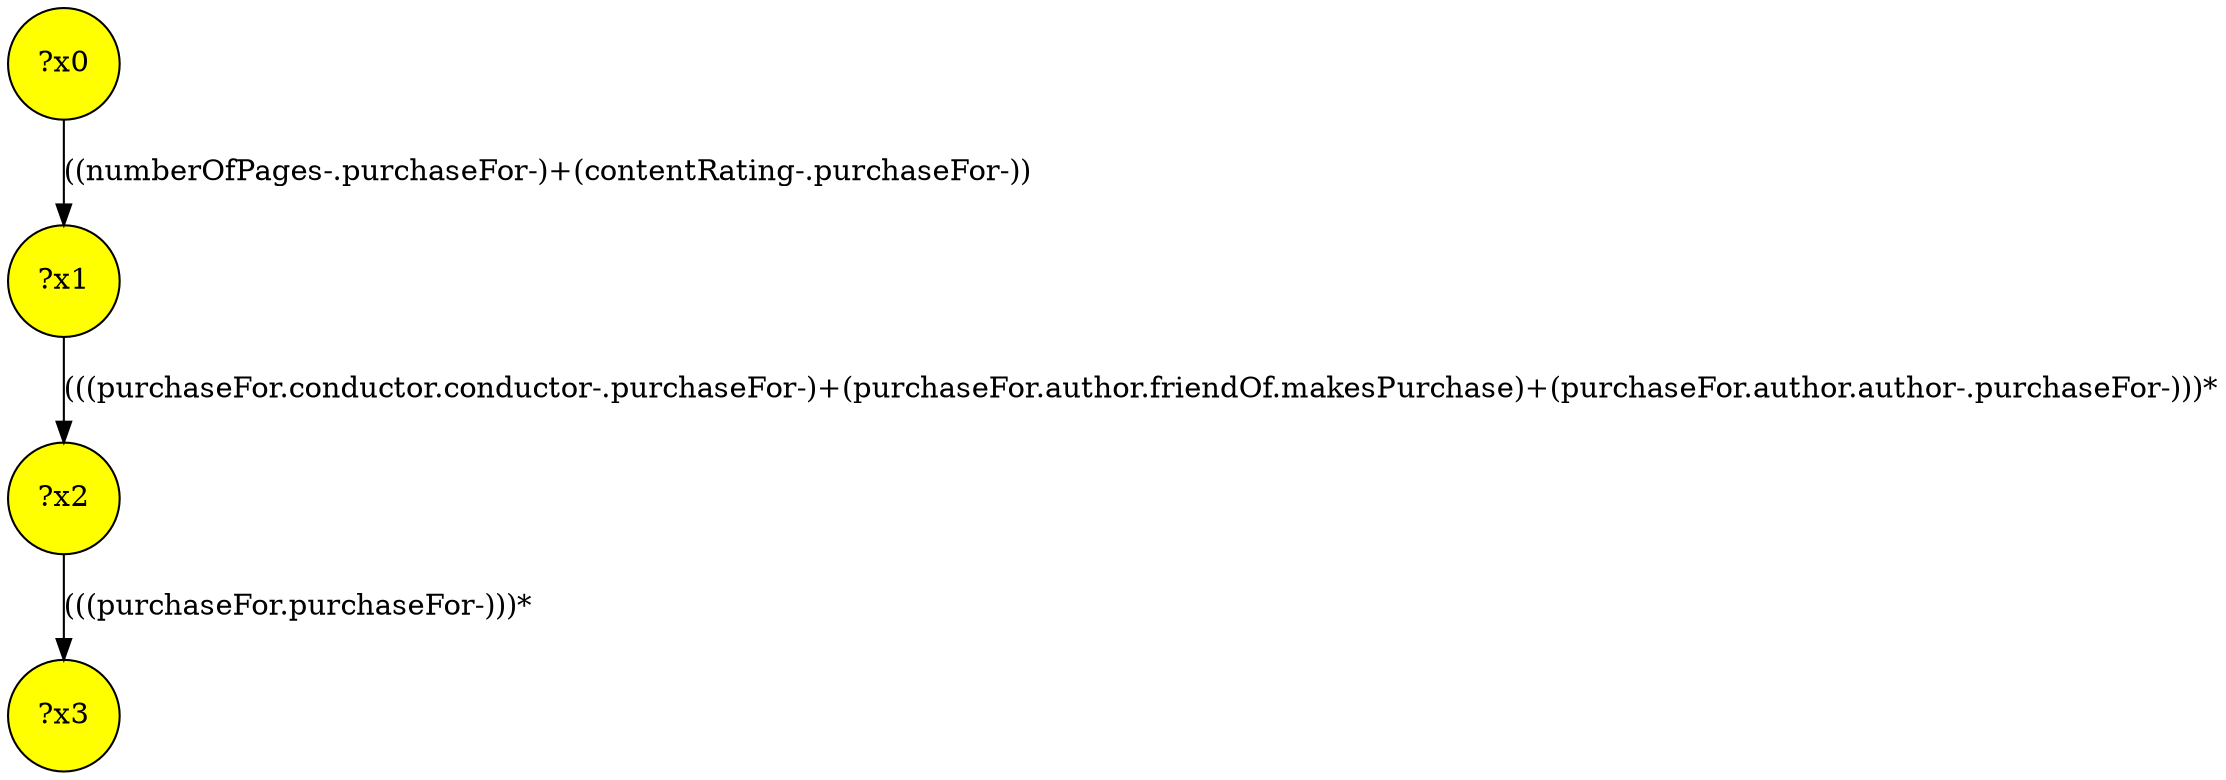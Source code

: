 digraph g {
	x1 [fillcolor="yellow", style="filled," shape=circle, label="?x1"];
	x0 [fillcolor="yellow", style="filled," shape=circle, label="?x0"];
	x2 [fillcolor="yellow", style="filled," shape=circle, label="?x2"];
	x3 [fillcolor="yellow", style="filled," shape=circle, label="?x3"];
	x0 -> x1 [label="((numberOfPages-.purchaseFor-)+(contentRating-.purchaseFor-))"];
	x1 -> x2 [label="(((purchaseFor.conductor.conductor-.purchaseFor-)+(purchaseFor.author.friendOf.makesPurchase)+(purchaseFor.author.author-.purchaseFor-)))*"];
	x2 -> x3 [label="(((purchaseFor.purchaseFor-)))*"];
}
